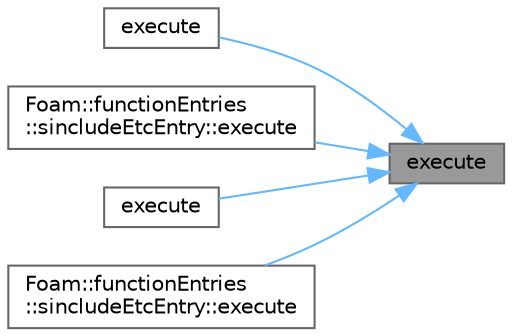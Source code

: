 digraph "execute"
{
 // LATEX_PDF_SIZE
  bgcolor="transparent";
  edge [fontname=Helvetica,fontsize=10,labelfontname=Helvetica,labelfontsize=10];
  node [fontname=Helvetica,fontsize=10,shape=box,height=0.2,width=0.4];
  rankdir="RL";
  Node1 [id="Node000001",label="execute",height=0.2,width=0.4,color="gray40", fillcolor="grey60", style="filled", fontcolor="black",tooltip=" "];
  Node1 -> Node2 [id="edge1_Node000001_Node000002",dir="back",color="steelblue1",style="solid",tooltip=" "];
  Node2 [id="Node000002",label="execute",height=0.2,width=0.4,color="grey40", fillcolor="white", style="filled",URL="$classFoam_1_1functionEntries_1_1includeEtcEntry.html#a3f75550ce2e0fe35c2122e4511e45442",tooltip=" "];
  Node1 -> Node3 [id="edge2_Node000001_Node000003",dir="back",color="steelblue1",style="solid",tooltip=" "];
  Node3 [id="Node000003",label="Foam::functionEntries\l::sincludeEtcEntry::execute",height=0.2,width=0.4,color="grey40", fillcolor="white", style="filled",URL="$classFoam_1_1functionEntries_1_1sincludeEtcEntry.html#a3f75550ce2e0fe35c2122e4511e45442",tooltip=" "];
  Node1 -> Node4 [id="edge3_Node000001_Node000004",dir="back",color="steelblue1",style="solid",tooltip=" "];
  Node4 [id="Node000004",label="execute",height=0.2,width=0.4,color="grey40", fillcolor="white", style="filled",URL="$classFoam_1_1functionEntries_1_1includeEtcEntry.html#afc28e0a3ea23c2317cd839564fab94eb",tooltip=" "];
  Node1 -> Node5 [id="edge4_Node000001_Node000005",dir="back",color="steelblue1",style="solid",tooltip=" "];
  Node5 [id="Node000005",label="Foam::functionEntries\l::sincludeEtcEntry::execute",height=0.2,width=0.4,color="grey40", fillcolor="white", style="filled",URL="$classFoam_1_1functionEntries_1_1sincludeEtcEntry.html#afc28e0a3ea23c2317cd839564fab94eb",tooltip=" "];
}
